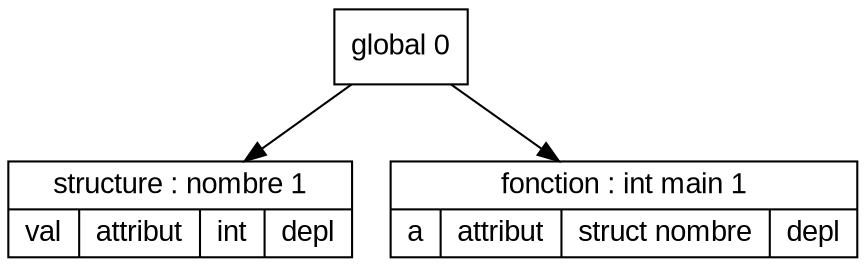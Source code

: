 digraph "tds"{

	node [fontname="Arial"];

	N1 [shape=record label="{ structure : nombre 1
	| { val | attribut | int | depl }
	}"];

	N2 [shape=record label="{ fonction : int main 1
	| { a | attribut | struct nombre | depl }
	}"];

	N0 [shape=record label="{ global 0
	}"];


	N0 -> N1; 
	N0 -> N2; 
}
